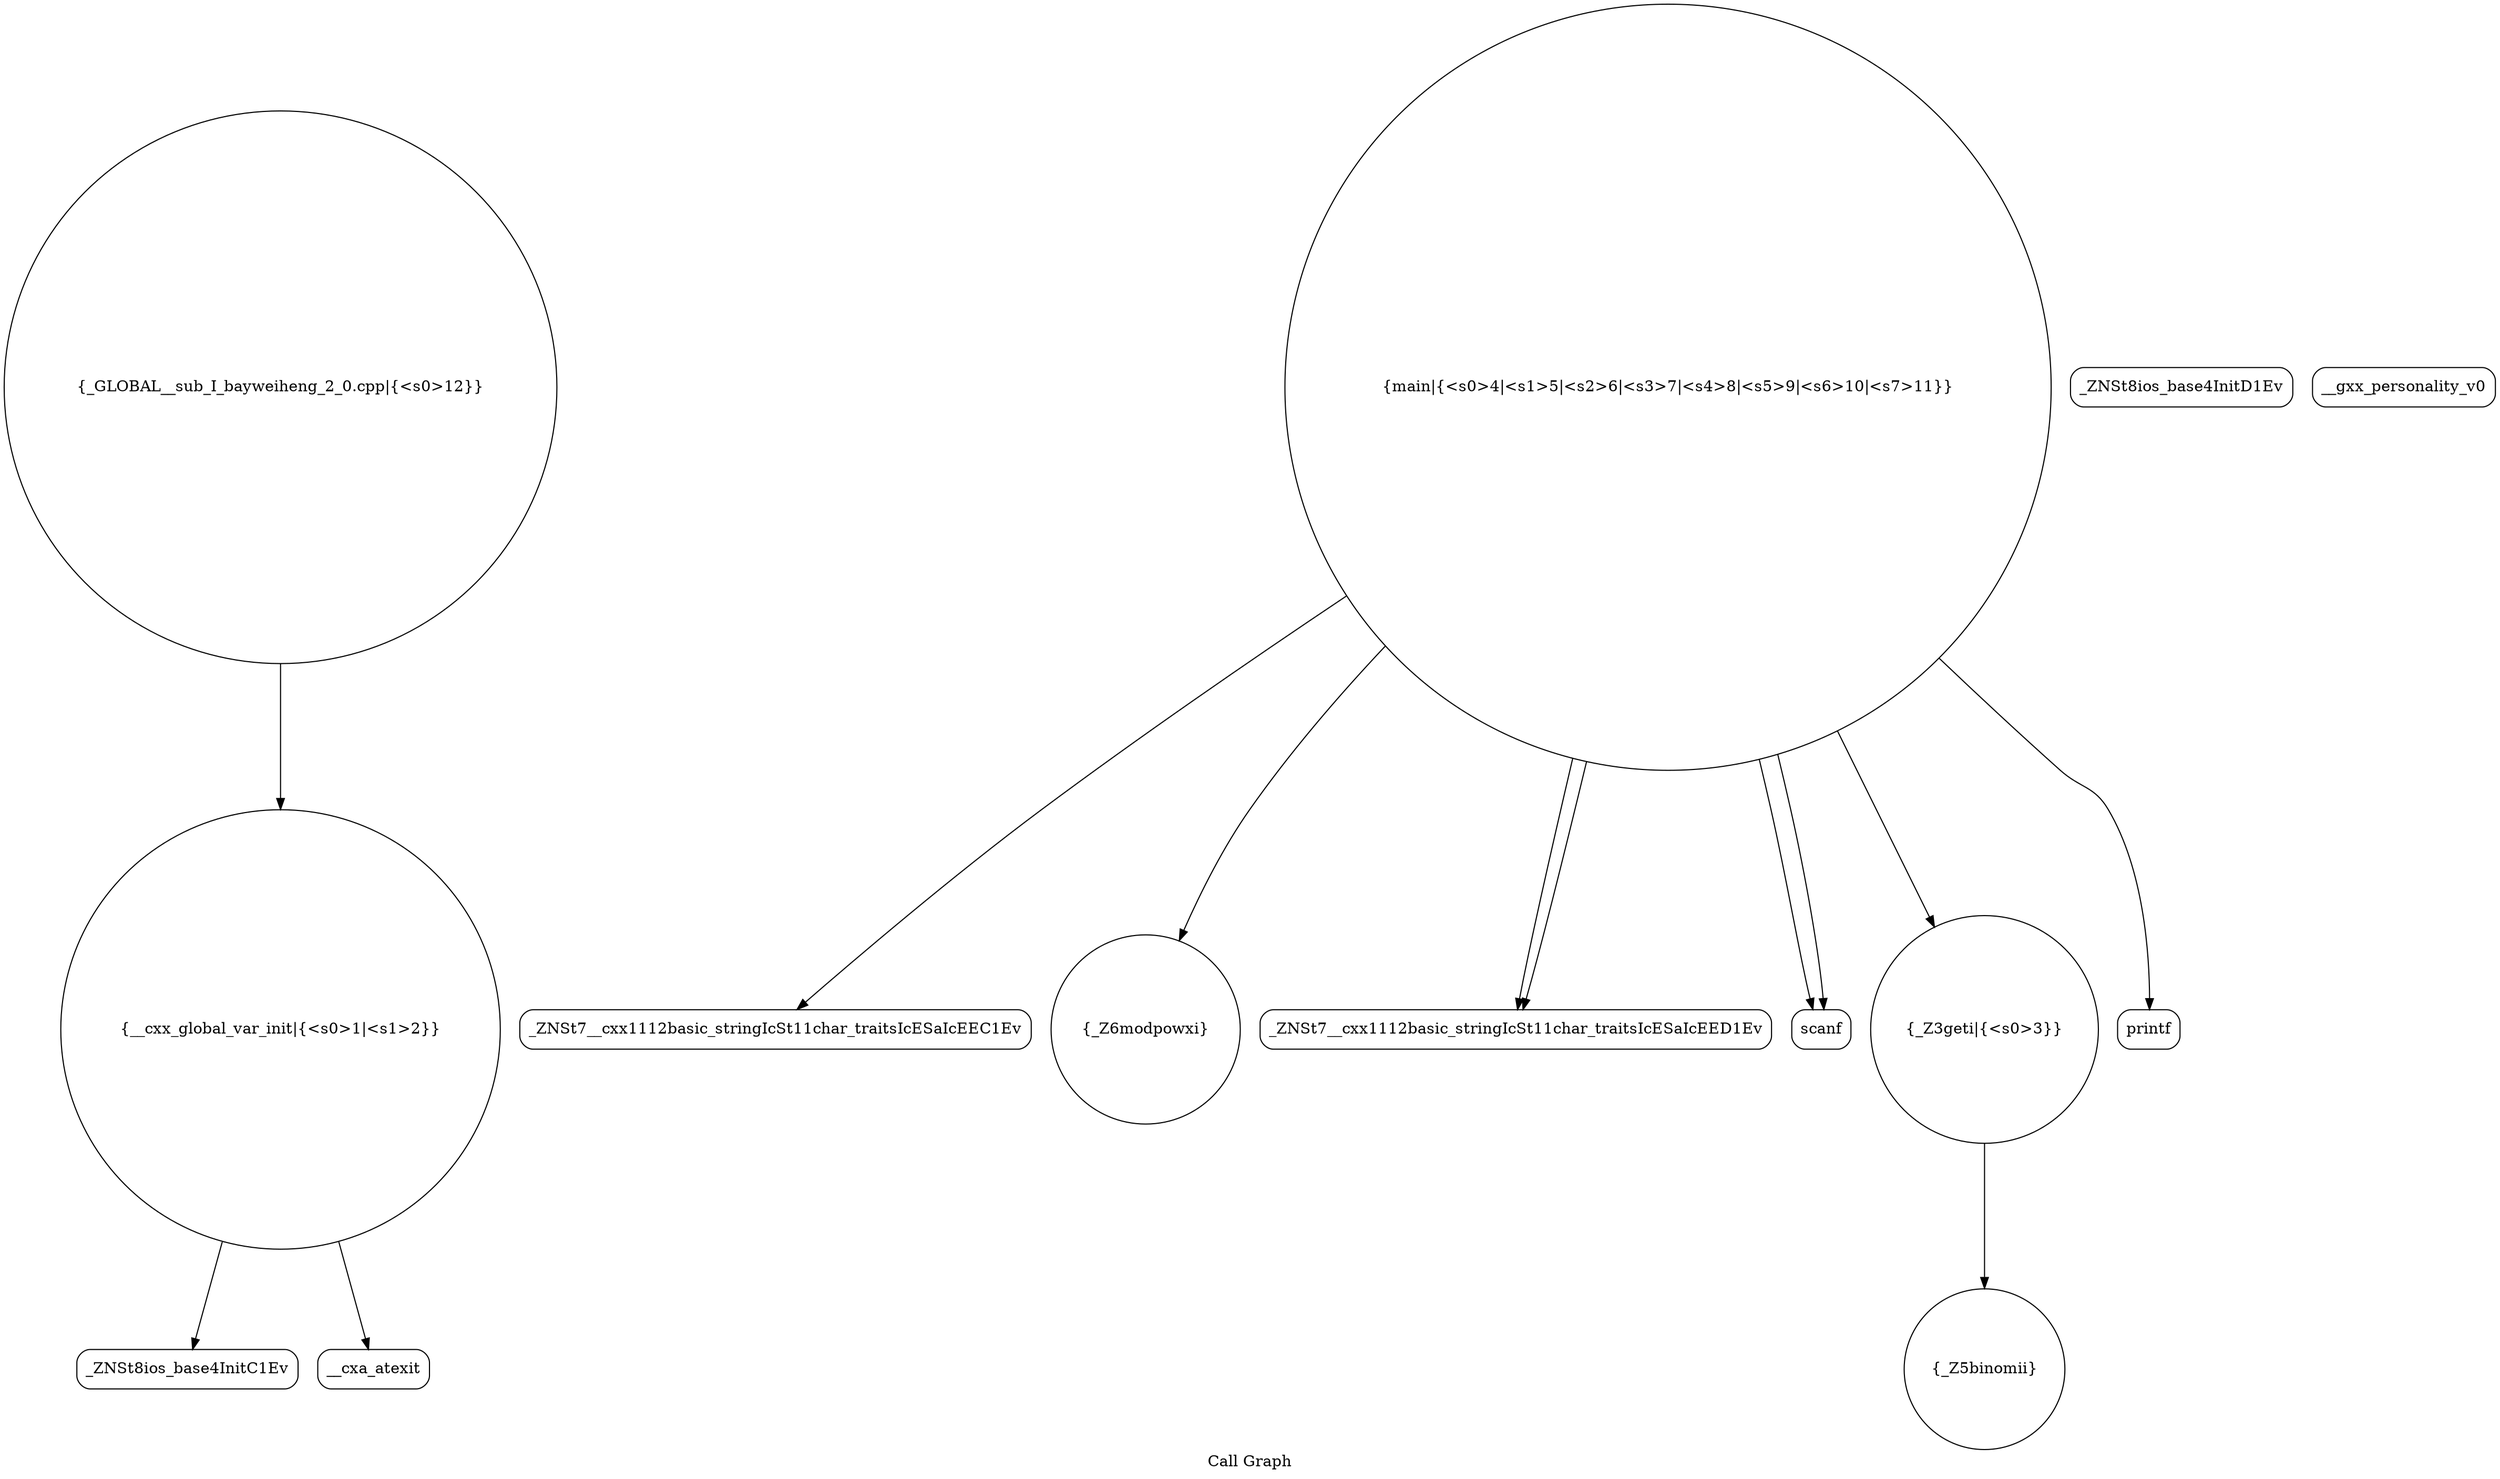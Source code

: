 digraph "Call Graph" {
	label="Call Graph";

	Node0x5593157e1290 [shape=record,shape=circle,label="{__cxx_global_var_init|{<s0>1|<s1>2}}"];
	Node0x5593157e1290:s0 -> Node0x5593157e1720[color=black];
	Node0x5593157e1290:s1 -> Node0x5593157e1820[color=black];
	Node0x5593157e1a20 [shape=record,shape=circle,label="{main|{<s0>4|<s1>5|<s2>6|<s3>7|<s4>8|<s5>9|<s6>10|<s7>11}}"];
	Node0x5593157e1a20:s0 -> Node0x5593157e1aa0[color=black];
	Node0x5593157e1a20:s1 -> Node0x5593157e18a0[color=black];
	Node0x5593157e1a20:s2 -> Node0x5593157e1ca0[color=black];
	Node0x5593157e1a20:s3 -> Node0x5593157e1ba0[color=black];
	Node0x5593157e1a20:s4 -> Node0x5593157e1ba0[color=black];
	Node0x5593157e1a20:s5 -> Node0x5593157e1920[color=black];
	Node0x5593157e1a20:s6 -> Node0x5593157e1c20[color=black];
	Node0x5593157e1a20:s7 -> Node0x5593157e1ca0[color=black];
	Node0x5593157e17a0 [shape=record,shape=Mrecord,label="{_ZNSt8ios_base4InitD1Ev}"];
	Node0x5593157e1b20 [shape=record,shape=Mrecord,label="{__gxx_personality_v0}"];
	Node0x5593157e18a0 [shape=record,shape=circle,label="{_Z6modpowxi}"];
	Node0x5593157e1c20 [shape=record,shape=Mrecord,label="{printf}"];
	Node0x5593157e19a0 [shape=record,shape=circle,label="{_Z5binomii}"];
	Node0x5593157e1d20 [shape=record,shape=circle,label="{_GLOBAL__sub_I_bayweiheng_2_0.cpp|{<s0>12}}"];
	Node0x5593157e1d20:s0 -> Node0x5593157e1290[color=black];
	Node0x5593157e1720 [shape=record,shape=Mrecord,label="{_ZNSt8ios_base4InitC1Ev}"];
	Node0x5593157e1aa0 [shape=record,shape=Mrecord,label="{_ZNSt7__cxx1112basic_stringIcSt11char_traitsIcESaIcEEC1Ev}"];
	Node0x5593157e1820 [shape=record,shape=Mrecord,label="{__cxa_atexit}"];
	Node0x5593157e1ba0 [shape=record,shape=Mrecord,label="{scanf}"];
	Node0x5593157e1920 [shape=record,shape=circle,label="{_Z3geti|{<s0>3}}"];
	Node0x5593157e1920:s0 -> Node0x5593157e19a0[color=black];
	Node0x5593157e1ca0 [shape=record,shape=Mrecord,label="{_ZNSt7__cxx1112basic_stringIcSt11char_traitsIcESaIcEED1Ev}"];
}
